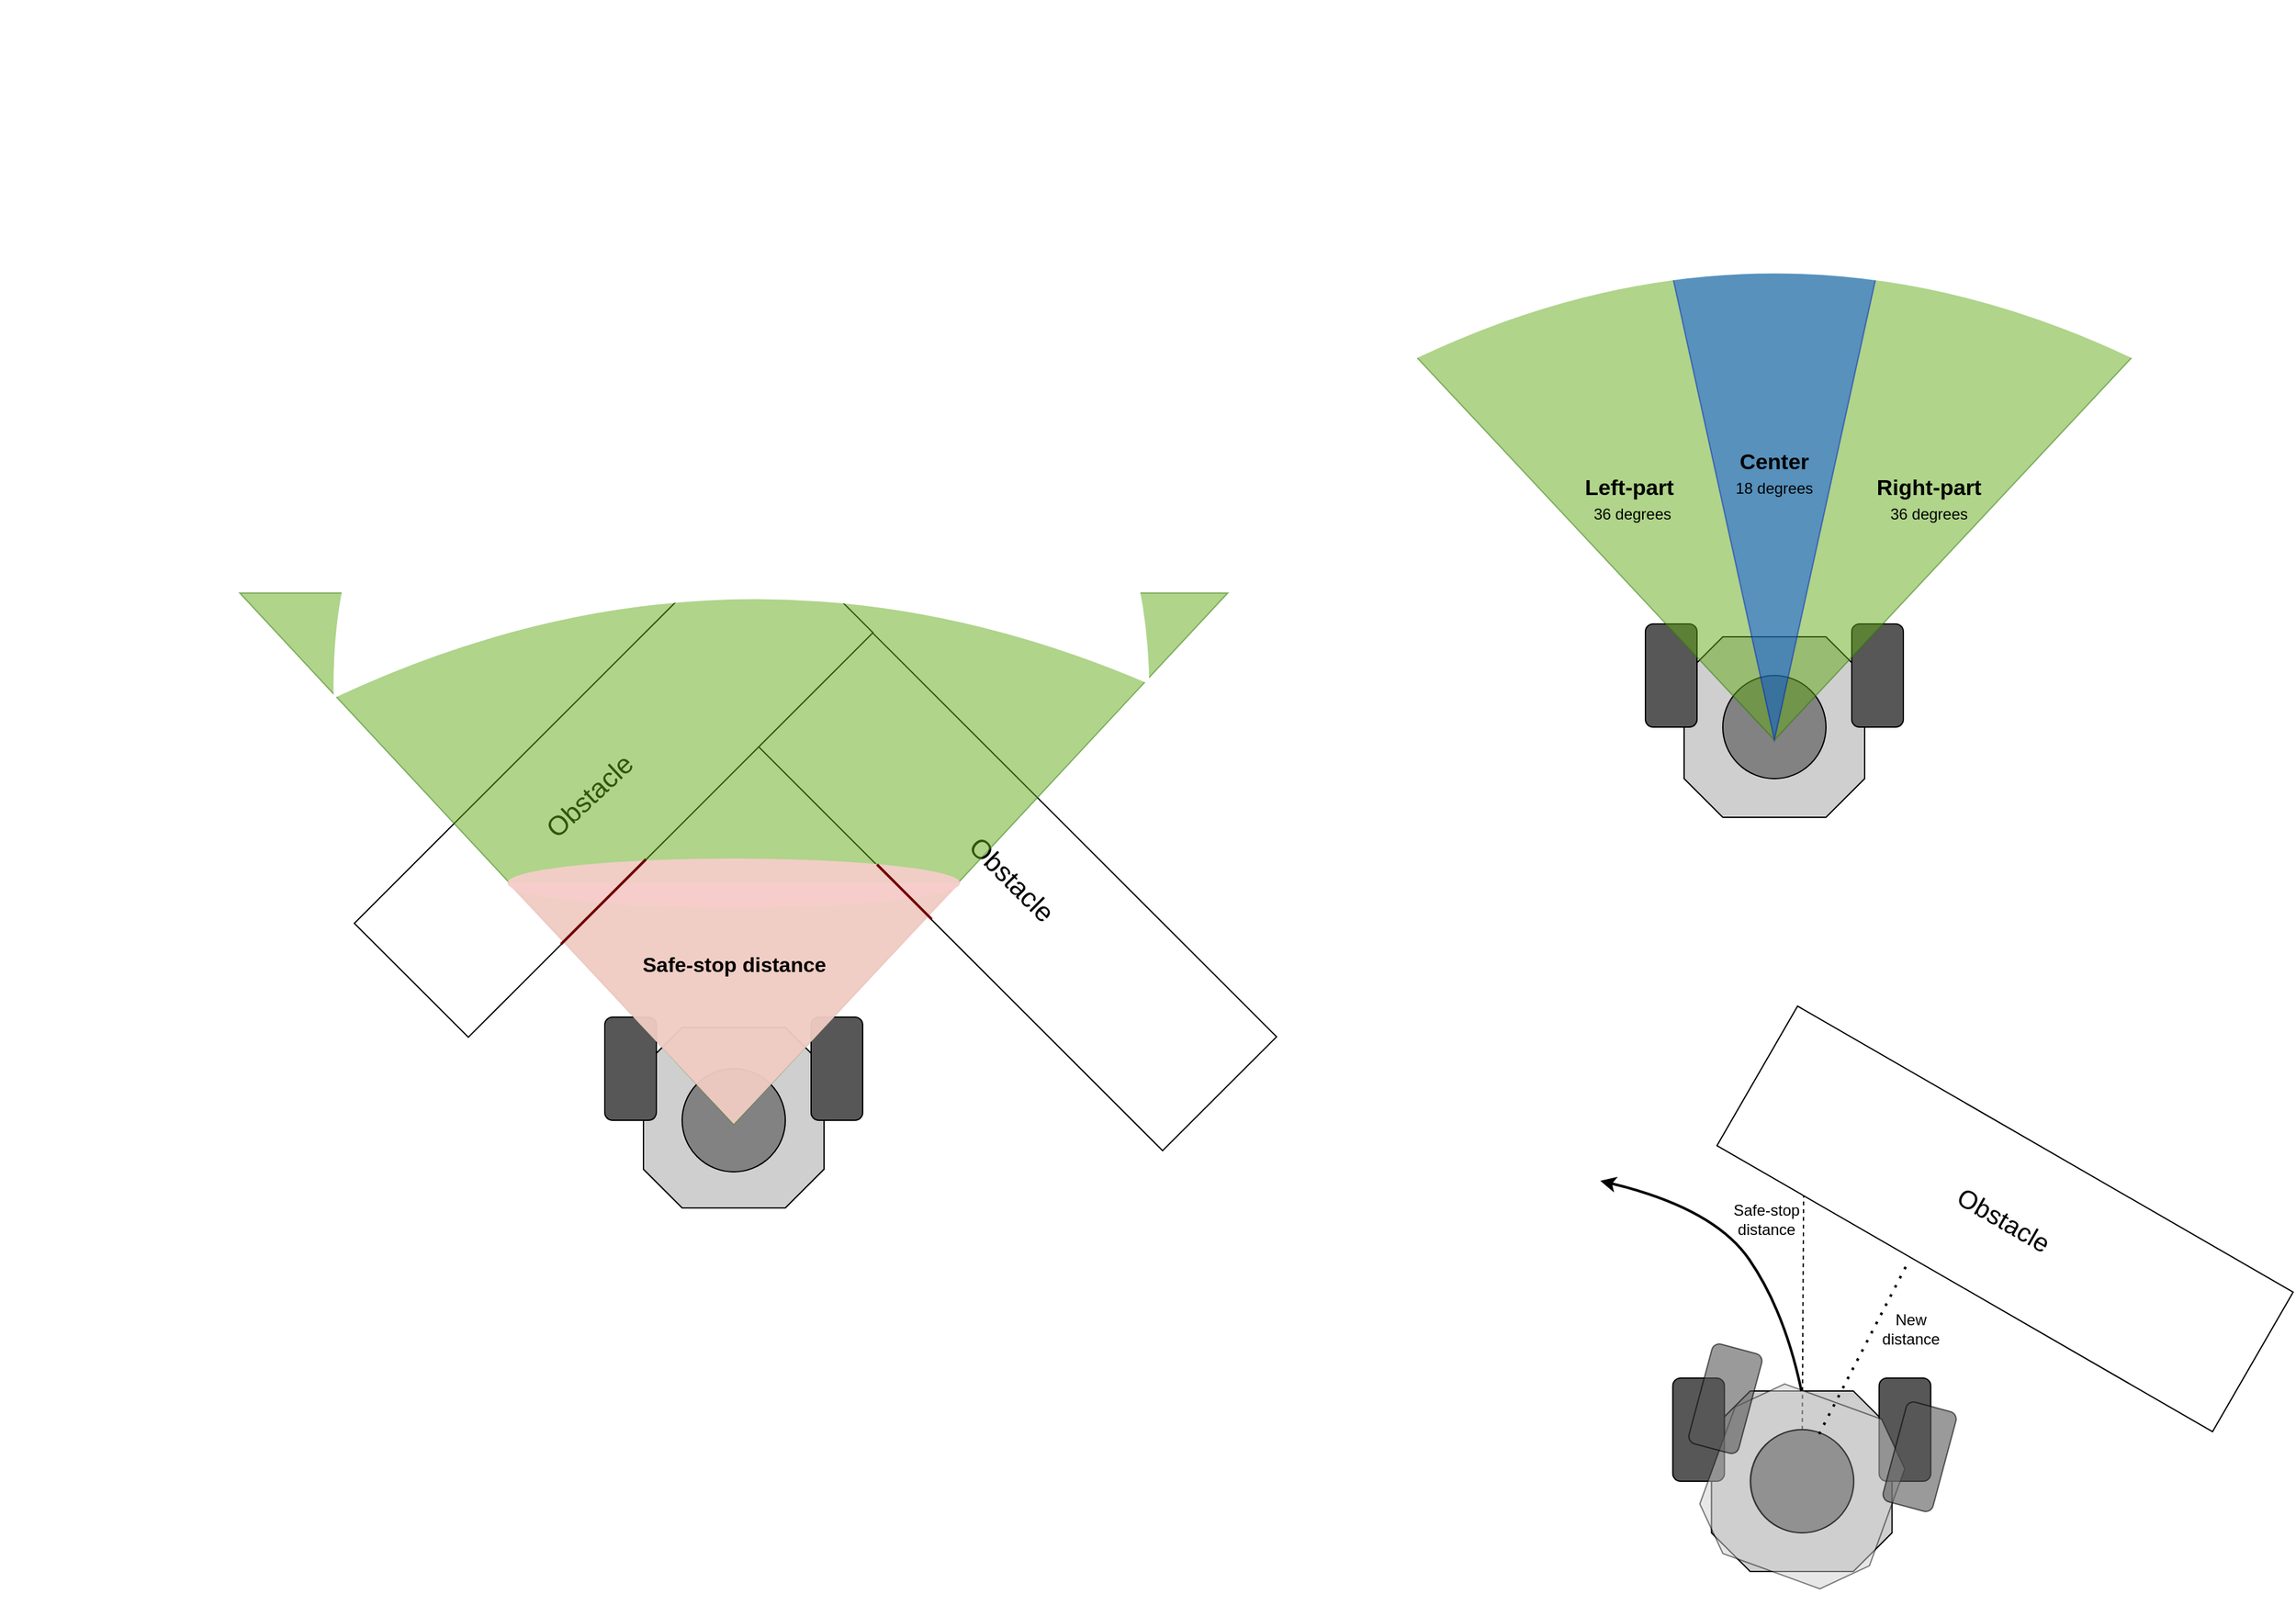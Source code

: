 <mxfile version="24.4.4" type="github">
  <diagram name="Side-1" id="J0cBlXirwlry2B98NUKX">
    <mxGraphModel dx="2614" dy="1808" grid="0" gridSize="10" guides="1" tooltips="1" connect="1" arrows="1" fold="1" page="1" pageScale="1" pageWidth="827" pageHeight="1169" math="0" shadow="0">
      <root>
        <mxCell id="0" />
        <mxCell id="1" parent="0" />
        <mxCell id="xDzW5aQ5iaUPKfNIUFmu-38" value="" style="whiteSpace=wrap;html=1;shape=mxgraph.basic.octagon2;align=center;verticalAlign=middle;dx=15;fillColor=#CFCFCF;" vertex="1" parent="1">
          <mxGeometry x="-487" y="593" width="140" height="140" as="geometry" />
        </mxCell>
        <mxCell id="xDzW5aQ5iaUPKfNIUFmu-39" value="" style="rounded=1;whiteSpace=wrap;html=1;rotation=90;fillColor=#575757;" vertex="1" parent="1">
          <mxGeometry x="-537" y="605" width="80" height="40" as="geometry" />
        </mxCell>
        <mxCell id="xDzW5aQ5iaUPKfNIUFmu-40" value="" style="rounded=1;whiteSpace=wrap;html=1;rotation=90;fillColor=#575757;" vertex="1" parent="1">
          <mxGeometry x="-377" y="605" width="80" height="40" as="geometry" />
        </mxCell>
        <mxCell id="xDzW5aQ5iaUPKfNIUFmu-41" value="" style="ellipse;whiteSpace=wrap;html=1;aspect=fixed;fillColor=#828282;" vertex="1" parent="1">
          <mxGeometry x="-457" y="625" width="80" height="80" as="geometry" />
        </mxCell>
        <mxCell id="xDzW5aQ5iaUPKfNIUFmu-1" value="" style="whiteSpace=wrap;html=1;shape=mxgraph.basic.octagon2;align=center;verticalAlign=middle;dx=15;fillColor=#CFCFCF;" vertex="1" parent="1">
          <mxGeometry x="320" y="290" width="140" height="140" as="geometry" />
        </mxCell>
        <mxCell id="xDzW5aQ5iaUPKfNIUFmu-3" value="" style="rounded=1;whiteSpace=wrap;html=1;rotation=90;fillColor=#575757;" vertex="1" parent="1">
          <mxGeometry x="270" y="300" width="80" height="40" as="geometry" />
        </mxCell>
        <mxCell id="xDzW5aQ5iaUPKfNIUFmu-4" value="" style="rounded=1;whiteSpace=wrap;html=1;rotation=90;fillColor=#575757;" vertex="1" parent="1">
          <mxGeometry x="430" y="300" width="80" height="40" as="geometry" />
        </mxCell>
        <mxCell id="xDzW5aQ5iaUPKfNIUFmu-5" value="" style="ellipse;whiteSpace=wrap;html=1;aspect=fixed;fillColor=#828282;" vertex="1" parent="1">
          <mxGeometry x="350" y="320" width="80" height="80" as="geometry" />
        </mxCell>
        <mxCell id="xDzW5aQ5iaUPKfNIUFmu-8" value="" style="verticalLabelPosition=bottom;verticalAlign=top;html=1;shape=mxgraph.basic.acute_triangle;dx=0.5;rotation=-180;fillColor=#60a917;fontColor=#ffffff;strokeColor=#2D7600;opacity=50;" vertex="1" parent="1">
          <mxGeometry x="6.87" y="-40" width="766.25" height="410" as="geometry" />
        </mxCell>
        <mxCell id="xDzW5aQ5iaUPKfNIUFmu-9" value="" style="verticalLabelPosition=bottom;verticalAlign=top;html=1;shape=mxgraph.basic.acute_triangle;dx=0.5;rotation=-180;fillColor=#0050ef;fontColor=#ffffff;strokeColor=#001DBC;opacity=50;" vertex="1" parent="1">
          <mxGeometry x="300" y="-40" width="180" height="410" as="geometry" />
        </mxCell>
        <mxCell id="xDzW5aQ5iaUPKfNIUFmu-10" value="&lt;b&gt;&lt;font style=&quot;font-size: 17px;&quot;&gt;Left-part&amp;nbsp;&lt;/font&gt;&lt;/b&gt;" style="text;html=1;align=center;verticalAlign=middle;whiteSpace=wrap;rounded=0;" vertex="1" parent="1">
          <mxGeometry x="230" y="160" width="100" height="30" as="geometry" />
        </mxCell>
        <mxCell id="xDzW5aQ5iaUPKfNIUFmu-11" value="&lt;b&gt;&lt;font style=&quot;font-size: 17px;&quot;&gt;Right-part&lt;/font&gt;&lt;/b&gt;" style="text;html=1;align=center;verticalAlign=middle;whiteSpace=wrap;rounded=0;" vertex="1" parent="1">
          <mxGeometry x="460" y="160" width="100" height="30" as="geometry" />
        </mxCell>
        <mxCell id="xDzW5aQ5iaUPKfNIUFmu-12" value="&lt;b&gt;&lt;font style=&quot;font-size: 17px;&quot;&gt;Center&lt;/font&gt;&lt;/b&gt;" style="text;html=1;align=center;verticalAlign=middle;whiteSpace=wrap;rounded=0;" vertex="1" parent="1">
          <mxGeometry x="339.99" y="140" width="100" height="30" as="geometry" />
        </mxCell>
        <mxCell id="xDzW5aQ5iaUPKfNIUFmu-13" value="" style="shape=xor;whiteSpace=wrap;html=1;rotation=-90;strokeColor=none;" vertex="1" parent="1">
          <mxGeometry x="248.74" y="-350" width="282.5" height="575" as="geometry" />
        </mxCell>
        <mxCell id="xDzW5aQ5iaUPKfNIUFmu-15" value="" style="whiteSpace=wrap;html=1;aspect=fixed;strokeColor=none;" vertex="1" parent="1">
          <mxGeometry y="-50" width="120" height="120" as="geometry" />
        </mxCell>
        <mxCell id="xDzW5aQ5iaUPKfNIUFmu-16" value="" style="whiteSpace=wrap;html=1;aspect=fixed;strokeColor=none;" vertex="1" parent="1">
          <mxGeometry x="660" y="-50" width="120" height="120" as="geometry" />
        </mxCell>
        <mxCell id="xDzW5aQ5iaUPKfNIUFmu-17" value="18 degrees" style="text;html=1;align=center;verticalAlign=middle;whiteSpace=wrap;rounded=0;" vertex="1" parent="1">
          <mxGeometry x="354.99" y="160" width="70" height="30" as="geometry" />
        </mxCell>
        <mxCell id="xDzW5aQ5iaUPKfNIUFmu-18" value="36 degrees" style="text;html=1;align=center;verticalAlign=middle;whiteSpace=wrap;rounded=0;" vertex="1" parent="1">
          <mxGeometry x="245" y="180" width="70" height="30" as="geometry" />
        </mxCell>
        <mxCell id="xDzW5aQ5iaUPKfNIUFmu-19" value="36 degrees" style="text;html=1;align=center;verticalAlign=middle;whiteSpace=wrap;rounded=0;" vertex="1" parent="1">
          <mxGeometry x="475" y="180" width="70" height="30" as="geometry" />
        </mxCell>
        <mxCell id="xDzW5aQ5iaUPKfNIUFmu-20" value="" style="whiteSpace=wrap;html=1;shape=mxgraph.basic.octagon2;align=center;verticalAlign=middle;dx=15;fillColor=#CFCFCF;" vertex="1" parent="1">
          <mxGeometry x="341.24" y="875" width="140" height="140" as="geometry" />
        </mxCell>
        <mxCell id="xDzW5aQ5iaUPKfNIUFmu-21" value="" style="rounded=1;whiteSpace=wrap;html=1;rotation=90;fillColor=#575757;" vertex="1" parent="1">
          <mxGeometry x="291.24" y="885" width="80" height="40" as="geometry" />
        </mxCell>
        <mxCell id="xDzW5aQ5iaUPKfNIUFmu-22" value="" style="rounded=1;whiteSpace=wrap;html=1;rotation=90;fillColor=#575757;" vertex="1" parent="1">
          <mxGeometry x="451.24" y="885" width="80" height="40" as="geometry" />
        </mxCell>
        <mxCell id="xDzW5aQ5iaUPKfNIUFmu-23" value="" style="ellipse;whiteSpace=wrap;html=1;aspect=fixed;fillColor=#828282;" vertex="1" parent="1">
          <mxGeometry x="371.24" y="905" width="80" height="80" as="geometry" />
        </mxCell>
        <mxCell id="xDzW5aQ5iaUPKfNIUFmu-24" value="" style="rounded=0;whiteSpace=wrap;html=1;rotation=30;" vertex="1" parent="1">
          <mxGeometry x="347" y="679" width="443.76" height="125" as="geometry" />
        </mxCell>
        <mxCell id="xDzW5aQ5iaUPKfNIUFmu-25" value="Obstacle" style="text;html=1;align=center;verticalAlign=middle;whiteSpace=wrap;rounded=0;rotation=30;fontSize=20;" vertex="1" parent="1">
          <mxGeometry x="522.38" y="726.5" width="93" height="30" as="geometry" />
        </mxCell>
        <mxCell id="xDzW5aQ5iaUPKfNIUFmu-26" value="" style="endArrow=none;dashed=1;html=1;rounded=0;exitX=0.5;exitY=0;exitDx=0;exitDy=0;entryX=0.175;entryY=1.001;entryDx=0;entryDy=0;entryPerimeter=0;" edge="1" parent="1" source="xDzW5aQ5iaUPKfNIUFmu-31" target="xDzW5aQ5iaUPKfNIUFmu-24">
          <mxGeometry width="50" height="50" relative="1" as="geometry">
            <mxPoint x="382" y="883" as="sourcePoint" />
            <mxPoint x="411" y="716" as="targetPoint" />
          </mxGeometry>
        </mxCell>
        <mxCell id="xDzW5aQ5iaUPKfNIUFmu-27" value="Safe-stop&lt;div&gt;distance&lt;/div&gt;" style="text;html=1;align=center;verticalAlign=middle;whiteSpace=wrap;rounded=0;" vertex="1" parent="1">
          <mxGeometry x="354" y="726.5" width="60" height="30" as="geometry" />
        </mxCell>
        <mxCell id="xDzW5aQ5iaUPKfNIUFmu-54" value="" style="whiteSpace=wrap;html=1;aspect=fixed;rotation=38;strokeColor=none;" vertex="1" parent="1">
          <mxGeometry x="-360" y="45" width="417" height="417" as="geometry" />
        </mxCell>
        <mxCell id="xDzW5aQ5iaUPKfNIUFmu-28" value="" style="whiteSpace=wrap;html=1;shape=mxgraph.basic.octagon2;align=center;verticalAlign=middle;dx=15;fillColor=#CFCFCF;rotation=20;opacity=50;" vertex="1" parent="1">
          <mxGeometry x="341.62" y="879" width="140" height="140" as="geometry" />
        </mxCell>
        <mxCell id="xDzW5aQ5iaUPKfNIUFmu-42" value="" style="rounded=0;whiteSpace=wrap;html=1;rotation=45;" vertex="1" parent="1">
          <mxGeometry x="-419" y="425" width="443.76" height="125" as="geometry" />
        </mxCell>
        <mxCell id="xDzW5aQ5iaUPKfNIUFmu-29" value="" style="rounded=1;whiteSpace=wrap;html=1;rotation=105;fillColor=#575757;opacity=60;" vertex="1" parent="1">
          <mxGeometry x="312" y="861" width="80" height="40" as="geometry" />
        </mxCell>
        <mxCell id="xDzW5aQ5iaUPKfNIUFmu-30" value="" style="rounded=1;whiteSpace=wrap;html=1;rotation=105;fillColor=#575757;opacity=60;" vertex="1" parent="1">
          <mxGeometry x="462.62" y="906" width="80" height="40" as="geometry" />
        </mxCell>
        <mxCell id="xDzW5aQ5iaUPKfNIUFmu-31" value="" style="ellipse;whiteSpace=wrap;html=1;aspect=fixed;fillColor=#828282;opacity=60;" vertex="1" parent="1">
          <mxGeometry x="371.62" y="905" width="80" height="80" as="geometry" />
        </mxCell>
        <mxCell id="xDzW5aQ5iaUPKfNIUFmu-33" value="" style="endArrow=none;dashed=1;html=1;dashPattern=1 3;strokeWidth=2;rounded=0;entryX=0.391;entryY=1.02;entryDx=0;entryDy=0;entryPerimeter=0;exitX=0.663;exitY=0.042;exitDx=0;exitDy=0;exitPerimeter=0;" edge="1" parent="1" source="xDzW5aQ5iaUPKfNIUFmu-31" target="xDzW5aQ5iaUPKfNIUFmu-24">
          <mxGeometry width="50" height="50" relative="1" as="geometry">
            <mxPoint x="382" y="929" as="sourcePoint" />
            <mxPoint x="432" y="879" as="targetPoint" />
          </mxGeometry>
        </mxCell>
        <mxCell id="xDzW5aQ5iaUPKfNIUFmu-34" value="New distance" style="text;html=1;align=center;verticalAlign=middle;whiteSpace=wrap;rounded=0;" vertex="1" parent="1">
          <mxGeometry x="466" y="812" width="60" height="30" as="geometry" />
        </mxCell>
        <mxCell id="xDzW5aQ5iaUPKfNIUFmu-35" value="" style="curved=1;endArrow=classic;html=1;rounded=0;strokeWidth=2;" edge="1" parent="1">
          <mxGeometry width="50" height="50" relative="1" as="geometry">
            <mxPoint x="411" y="875" as="sourcePoint" />
            <mxPoint x="255" y="712" as="targetPoint" />
            <Array as="points">
              <mxPoint x="398" y="813" />
              <mxPoint x="343" y="733" />
            </Array>
          </mxGeometry>
        </mxCell>
        <mxCell id="xDzW5aQ5iaUPKfNIUFmu-53" value="" style="whiteSpace=wrap;html=1;aspect=fixed;rotation=38;strokeColor=none;" vertex="1" parent="1">
          <mxGeometry x="-901" y="89" width="417" height="417" as="geometry" />
        </mxCell>
        <mxCell id="xDzW5aQ5iaUPKfNIUFmu-45" value="" style="rounded=0;whiteSpace=wrap;html=1;rotation=-225;" vertex="1" parent="1">
          <mxGeometry x="-732" y="337" width="443.76" height="125" as="geometry" />
        </mxCell>
        <mxCell id="xDzW5aQ5iaUPKfNIUFmu-47" value="Obstacle" style="text;html=1;align=center;verticalAlign=middle;whiteSpace=wrap;rounded=0;fontSize=21;rotation=-43;" vertex="1" parent="1">
          <mxGeometry x="-577" y="388" width="95" height="49" as="geometry" />
        </mxCell>
        <mxCell id="xDzW5aQ5iaUPKfNIUFmu-46" value="Obstacle" style="text;html=1;align=center;verticalAlign=middle;whiteSpace=wrap;rounded=0;fontSize=21;rotation=45;" vertex="1" parent="1">
          <mxGeometry x="-248" y="453" width="95" height="49" as="geometry" />
        </mxCell>
        <mxCell id="xDzW5aQ5iaUPKfNIUFmu-48" value="" style="verticalLabelPosition=bottom;verticalAlign=top;html=1;shape=mxgraph.basic.acute_triangle;dx=0.5;rotation=-180;fillColor=#60a917;fontColor=#ffffff;strokeColor=#2D7600;opacity=50;" vertex="1" parent="1">
          <mxGeometry x="-800.12" y="256" width="766.25" height="412" as="geometry" />
        </mxCell>
        <mxCell id="xDzW5aQ5iaUPKfNIUFmu-49" value="" style="verticalLabelPosition=bottom;verticalAlign=top;html=1;shape=mxgraph.basic.cone;rotation=-180;strokeColor=none;fillColor=#f8cecc;opacity=90;" vertex="1" parent="1">
          <mxGeometry x="-592.5" y="462" width="351" height="206" as="geometry" />
        </mxCell>
        <mxCell id="xDzW5aQ5iaUPKfNIUFmu-50" value="&lt;font style=&quot;font-size: 16px;&quot;&gt;&lt;b&gt;Safe-stop distance&lt;/b&gt;&lt;/font&gt;" style="text;html=1;align=center;verticalAlign=middle;resizable=0;points=[];autosize=1;strokeColor=none;fillColor=none;" vertex="1" parent="1">
          <mxGeometry x="-497" y="528" width="160" height="31" as="geometry" />
        </mxCell>
        <mxCell id="xDzW5aQ5iaUPKfNIUFmu-55" value="" style="shape=xor;whiteSpace=wrap;html=1;rotation=-91;strokeColor=none;" vertex="1" parent="1">
          <mxGeometry x="-556" y="-126.65" width="285" height="632.65" as="geometry" />
        </mxCell>
        <mxCell id="xDzW5aQ5iaUPKfNIUFmu-51" value="" style="line;strokeWidth=2;direction=south;html=1;rotation=45;fillColor=#a20025;fontColor=#ffffff;strokeColor=#6F0000;" vertex="1" parent="1">
          <mxGeometry x="-523" y="449" width="10" height="93" as="geometry" />
        </mxCell>
        <mxCell id="xDzW5aQ5iaUPKfNIUFmu-52" value="" style="line;strokeWidth=2;direction=south;html=1;rotation=135;fillColor=#a20025;fontColor=#ffffff;strokeColor=#6F0000;" vertex="1" parent="1">
          <mxGeometry x="-289.67" y="457.83" width="10" height="60" as="geometry" />
        </mxCell>
      </root>
    </mxGraphModel>
  </diagram>
</mxfile>
